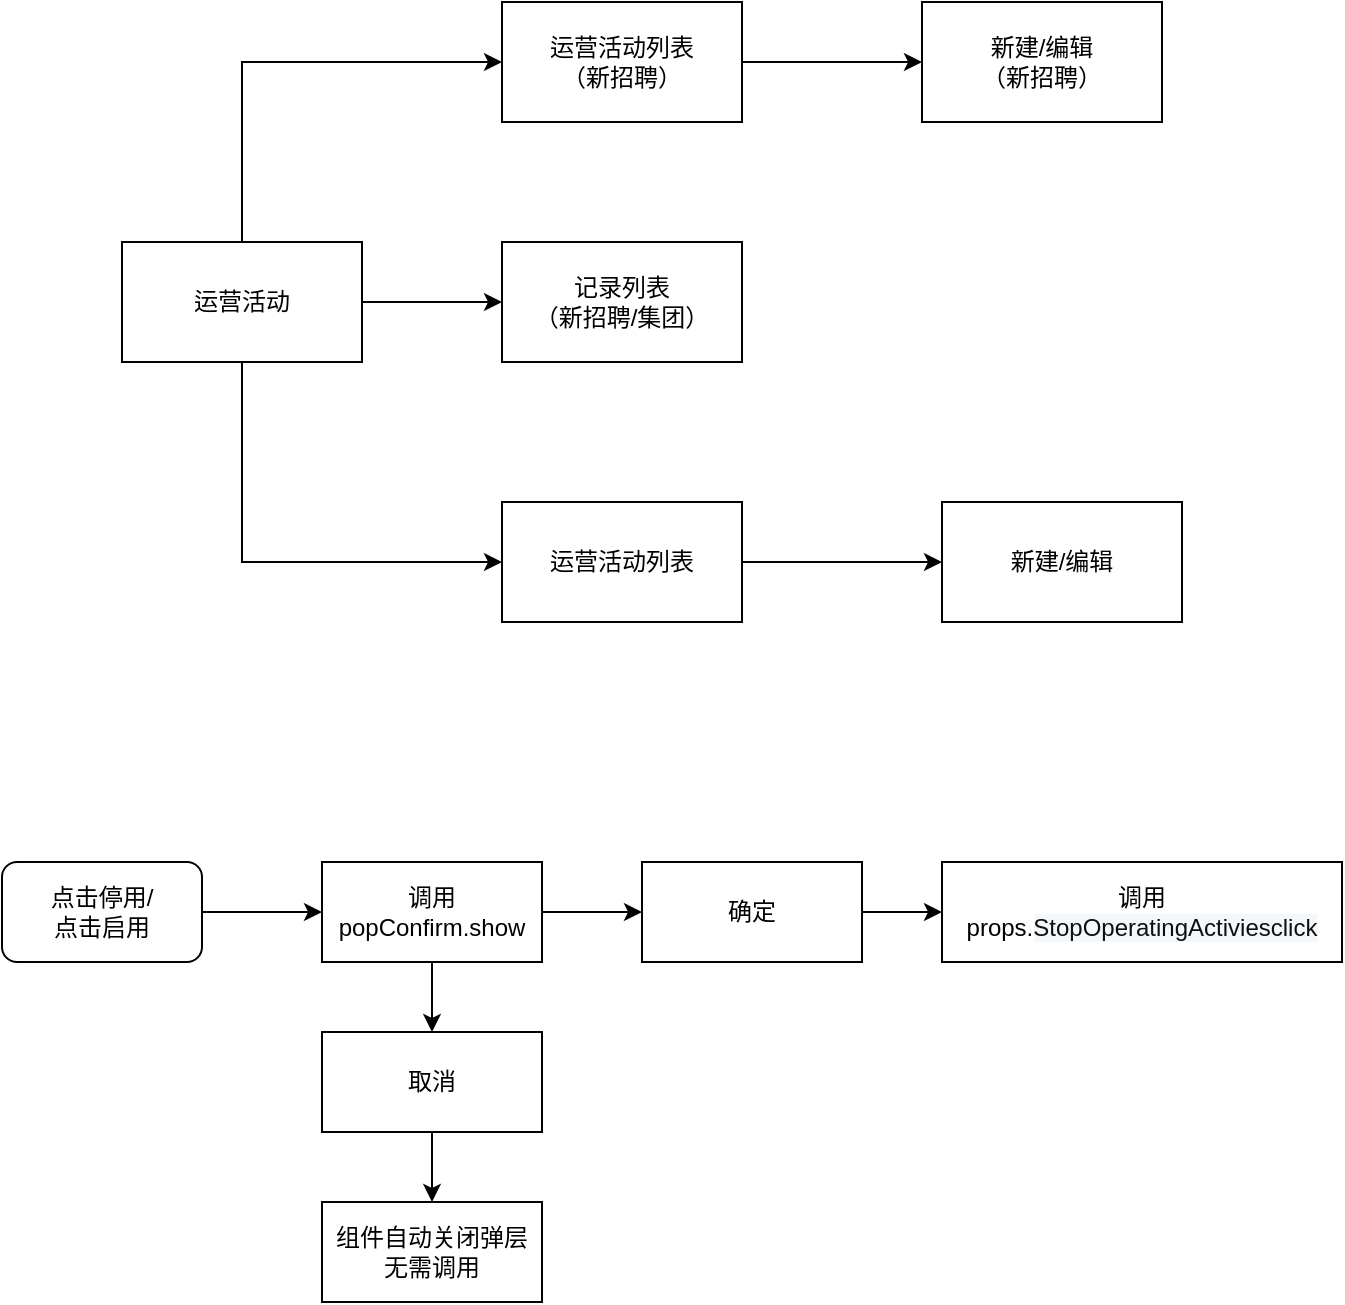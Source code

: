 <mxfile version="14.9.0" type="github">
  <diagram id="uQdcCLFuXmKUxZTlDSwe" name="Page-1">
    <mxGraphModel dx="946" dy="591" grid="1" gridSize="10" guides="1" tooltips="1" connect="1" arrows="1" fold="1" page="1" pageScale="1" pageWidth="827" pageHeight="1169" math="0" shadow="0">
      <root>
        <mxCell id="0" />
        <mxCell id="1" parent="0" />
        <mxCell id="j6MkGg1ogtxynCnO4_IL-4" style="edgeStyle=orthogonalEdgeStyle;rounded=0;orthogonalLoop=1;jettySize=auto;html=1;exitX=0.5;exitY=0;exitDx=0;exitDy=0;entryX=0;entryY=0.5;entryDx=0;entryDy=0;" parent="1" source="j6MkGg1ogtxynCnO4_IL-1" target="j6MkGg1ogtxynCnO4_IL-2" edge="1">
          <mxGeometry relative="1" as="geometry" />
        </mxCell>
        <mxCell id="j6MkGg1ogtxynCnO4_IL-5" style="edgeStyle=orthogonalEdgeStyle;rounded=0;orthogonalLoop=1;jettySize=auto;html=1;exitX=0.5;exitY=1;exitDx=0;exitDy=0;entryX=0;entryY=0.5;entryDx=0;entryDy=0;" parent="1" source="j6MkGg1ogtxynCnO4_IL-1" target="j6MkGg1ogtxynCnO4_IL-3" edge="1">
          <mxGeometry relative="1" as="geometry" />
        </mxCell>
        <mxCell id="j6MkGg1ogtxynCnO4_IL-11" style="edgeStyle=orthogonalEdgeStyle;rounded=0;orthogonalLoop=1;jettySize=auto;html=1;exitX=1;exitY=0.5;exitDx=0;exitDy=0;entryX=0;entryY=0.5;entryDx=0;entryDy=0;" parent="1" source="j6MkGg1ogtxynCnO4_IL-1" target="j6MkGg1ogtxynCnO4_IL-10" edge="1">
          <mxGeometry relative="1" as="geometry" />
        </mxCell>
        <mxCell id="j6MkGg1ogtxynCnO4_IL-1" value="运营活动" style="rounded=0;whiteSpace=wrap;html=1;" parent="1" vertex="1">
          <mxGeometry x="70" y="140" width="120" height="60" as="geometry" />
        </mxCell>
        <mxCell id="j6MkGg1ogtxynCnO4_IL-7" style="edgeStyle=orthogonalEdgeStyle;rounded=0;orthogonalLoop=1;jettySize=auto;html=1;exitX=1;exitY=0.5;exitDx=0;exitDy=0;entryX=0;entryY=0.5;entryDx=0;entryDy=0;" parent="1" source="j6MkGg1ogtxynCnO4_IL-2" target="j6MkGg1ogtxynCnO4_IL-6" edge="1">
          <mxGeometry relative="1" as="geometry" />
        </mxCell>
        <mxCell id="j6MkGg1ogtxynCnO4_IL-2" value="运营活动列表&lt;br&gt;（新招聘）" style="rounded=0;whiteSpace=wrap;html=1;" parent="1" vertex="1">
          <mxGeometry x="260" y="20" width="120" height="60" as="geometry" />
        </mxCell>
        <mxCell id="j6MkGg1ogtxynCnO4_IL-9" style="edgeStyle=orthogonalEdgeStyle;rounded=0;orthogonalLoop=1;jettySize=auto;html=1;exitX=1;exitY=0.5;exitDx=0;exitDy=0;" parent="1" source="j6MkGg1ogtxynCnO4_IL-3" target="j6MkGg1ogtxynCnO4_IL-8" edge="1">
          <mxGeometry relative="1" as="geometry" />
        </mxCell>
        <mxCell id="j6MkGg1ogtxynCnO4_IL-3" value="运营活动列表" style="rounded=0;whiteSpace=wrap;html=1;" parent="1" vertex="1">
          <mxGeometry x="260" y="270" width="120" height="60" as="geometry" />
        </mxCell>
        <mxCell id="j6MkGg1ogtxynCnO4_IL-6" value="新建/编辑&lt;br&gt;（新招聘）" style="rounded=0;whiteSpace=wrap;html=1;" parent="1" vertex="1">
          <mxGeometry x="470" y="20" width="120" height="60" as="geometry" />
        </mxCell>
        <mxCell id="j6MkGg1ogtxynCnO4_IL-8" value="新建/编辑" style="rounded=0;whiteSpace=wrap;html=1;" parent="1" vertex="1">
          <mxGeometry x="480" y="270" width="120" height="60" as="geometry" />
        </mxCell>
        <mxCell id="j6MkGg1ogtxynCnO4_IL-10" value="记录列表&lt;br&gt;（新招聘/集团）" style="rounded=0;whiteSpace=wrap;html=1;" parent="1" vertex="1">
          <mxGeometry x="260" y="140" width="120" height="60" as="geometry" />
        </mxCell>
        <mxCell id="ktz7YclkelEAK5icWW0T-5" style="edgeStyle=orthogonalEdgeStyle;rounded=0;orthogonalLoop=1;jettySize=auto;html=1;exitX=1;exitY=0.5;exitDx=0;exitDy=0;entryX=0;entryY=0.5;entryDx=0;entryDy=0;" edge="1" parent="1" source="ktz7YclkelEAK5icWW0T-1" target="ktz7YclkelEAK5icWW0T-2">
          <mxGeometry relative="1" as="geometry" />
        </mxCell>
        <mxCell id="ktz7YclkelEAK5icWW0T-1" value="点击停用/&lt;br&gt;点击启用" style="rounded=1;whiteSpace=wrap;html=1;" vertex="1" parent="1">
          <mxGeometry x="10" y="450" width="100" height="50" as="geometry" />
        </mxCell>
        <mxCell id="ktz7YclkelEAK5icWW0T-6" style="edgeStyle=orthogonalEdgeStyle;rounded=0;orthogonalLoop=1;jettySize=auto;html=1;exitX=1;exitY=0.5;exitDx=0;exitDy=0;entryX=0;entryY=0.5;entryDx=0;entryDy=0;" edge="1" parent="1" source="ktz7YclkelEAK5icWW0T-2" target="ktz7YclkelEAK5icWW0T-3">
          <mxGeometry relative="1" as="geometry" />
        </mxCell>
        <mxCell id="ktz7YclkelEAK5icWW0T-9" style="edgeStyle=orthogonalEdgeStyle;rounded=0;orthogonalLoop=1;jettySize=auto;html=1;exitX=0.5;exitY=1;exitDx=0;exitDy=0;entryX=0.5;entryY=0;entryDx=0;entryDy=0;" edge="1" parent="1" source="ktz7YclkelEAK5icWW0T-2" target="ktz7YclkelEAK5icWW0T-8">
          <mxGeometry relative="1" as="geometry" />
        </mxCell>
        <mxCell id="ktz7YclkelEAK5icWW0T-2" value="调用popConfirm.show" style="rounded=0;whiteSpace=wrap;html=1;" vertex="1" parent="1">
          <mxGeometry x="170" y="450" width="110" height="50" as="geometry" />
        </mxCell>
        <mxCell id="ktz7YclkelEAK5icWW0T-7" style="edgeStyle=orthogonalEdgeStyle;rounded=0;orthogonalLoop=1;jettySize=auto;html=1;exitX=1;exitY=0.5;exitDx=0;exitDy=0;entryX=0;entryY=0.5;entryDx=0;entryDy=0;" edge="1" parent="1" source="ktz7YclkelEAK5icWW0T-3" target="ktz7YclkelEAK5icWW0T-4">
          <mxGeometry relative="1" as="geometry" />
        </mxCell>
        <mxCell id="ktz7YclkelEAK5icWW0T-3" value="确定" style="rounded=0;whiteSpace=wrap;html=1;" vertex="1" parent="1">
          <mxGeometry x="330" y="450" width="110" height="50" as="geometry" />
        </mxCell>
        <mxCell id="ktz7YclkelEAK5icWW0T-4" value="调用props.&lt;span style=&quot;color: rgb(14 , 17 , 20) ; background-color: rgb(245 , 248 , 250)&quot;&gt;StopOperatingActiviesclick&lt;/span&gt;" style="rounded=0;whiteSpace=wrap;html=1;" vertex="1" parent="1">
          <mxGeometry x="480" y="450" width="200" height="50" as="geometry" />
        </mxCell>
        <mxCell id="ktz7YclkelEAK5icWW0T-11" style="edgeStyle=orthogonalEdgeStyle;rounded=0;orthogonalLoop=1;jettySize=auto;html=1;exitX=0.5;exitY=1;exitDx=0;exitDy=0;entryX=0.5;entryY=0;entryDx=0;entryDy=0;" edge="1" parent="1" source="ktz7YclkelEAK5icWW0T-8" target="ktz7YclkelEAK5icWW0T-10">
          <mxGeometry relative="1" as="geometry" />
        </mxCell>
        <mxCell id="ktz7YclkelEAK5icWW0T-8" value="取消" style="rounded=0;whiteSpace=wrap;html=1;" vertex="1" parent="1">
          <mxGeometry x="170" y="535" width="110" height="50" as="geometry" />
        </mxCell>
        <mxCell id="ktz7YclkelEAK5icWW0T-10" value="组件自动关闭弹层&lt;br&gt;无需调用" style="rounded=0;whiteSpace=wrap;html=1;" vertex="1" parent="1">
          <mxGeometry x="170" y="620" width="110" height="50" as="geometry" />
        </mxCell>
      </root>
    </mxGraphModel>
  </diagram>
</mxfile>
